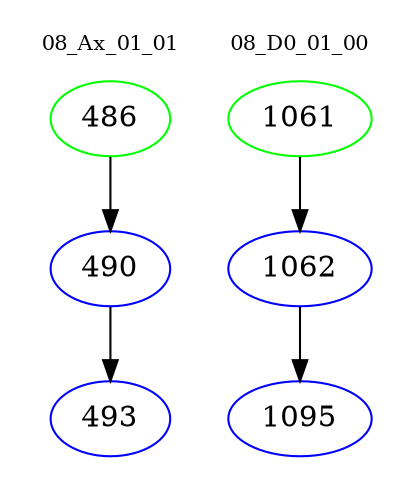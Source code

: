 digraph{
subgraph cluster_0 {
color = white
label = "08_Ax_01_01";
fontsize=10;
T0_486 [label="486", color="green"]
T0_486 -> T0_490 [color="black"]
T0_490 [label="490", color="blue"]
T0_490 -> T0_493 [color="black"]
T0_493 [label="493", color="blue"]
}
subgraph cluster_1 {
color = white
label = "08_D0_01_00";
fontsize=10;
T1_1061 [label="1061", color="green"]
T1_1061 -> T1_1062 [color="black"]
T1_1062 [label="1062", color="blue"]
T1_1062 -> T1_1095 [color="black"]
T1_1095 [label="1095", color="blue"]
}
}
